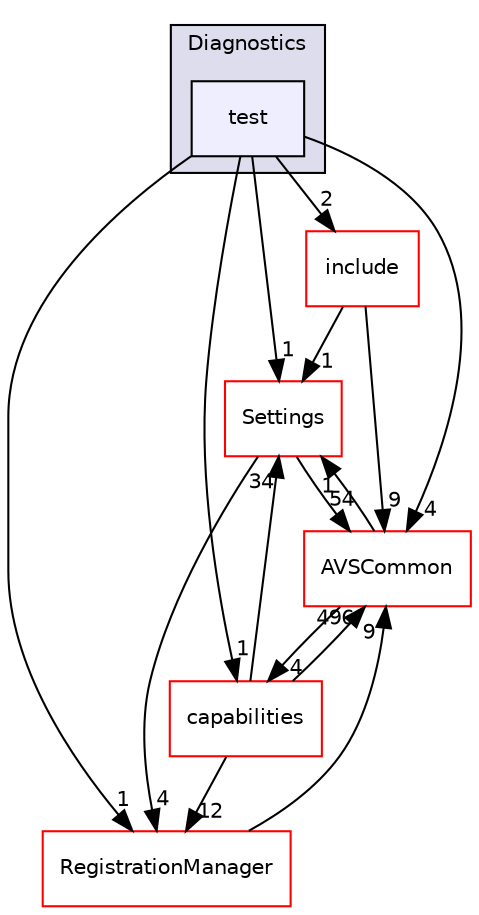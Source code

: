 digraph "/workplace/avs-device-sdk/Diagnostics/test" {
  compound=true
  node [ fontsize="10", fontname="Helvetica"];
  edge [ labelfontsize="10", labelfontname="Helvetica"];
  subgraph clusterdir_335e938d2c12c5a13717c0a8a9316e75 {
    graph [ bgcolor="#ddddee", pencolor="black", label="Diagnostics" fontname="Helvetica", fontsize="10", URL="dir_335e938d2c12c5a13717c0a8a9316e75.html"]
  dir_e24e5347f28b4945433e2579030e887b [shape=box, label="test", style="filled", fillcolor="#eeeeff", pencolor="black", URL="dir_e24e5347f28b4945433e2579030e887b.html"];
  }
  dir_8ae0dd75af039a94f4269584fb8eef13 [shape=box label="Settings" fillcolor="white" style="filled" color="red" URL="dir_8ae0dd75af039a94f4269584fb8eef13.html"];
  dir_13e65effb2bde530b17b3d5eefcd0266 [shape=box label="AVSCommon" fillcolor="white" style="filled" color="red" URL="dir_13e65effb2bde530b17b3d5eefcd0266.html"];
  dir_b14333b5607b47fe7356eaa790107bd3 [shape=box label="RegistrationManager" fillcolor="white" style="filled" color="red" URL="dir_b14333b5607b47fe7356eaa790107bd3.html"];
  dir_55f1e16e469d547c636a522dac21b8a1 [shape=box label="capabilities" fillcolor="white" style="filled" color="red" URL="dir_55f1e16e469d547c636a522dac21b8a1.html"];
  dir_da899f3576e38456bdc4f53131d76ce4 [shape=box label="include" fillcolor="white" style="filled" color="red" URL="dir_da899f3576e38456bdc4f53131d76ce4.html"];
  dir_e24e5347f28b4945433e2579030e887b->dir_8ae0dd75af039a94f4269584fb8eef13 [headlabel="1", labeldistance=1.5 headhref="dir_000454_000539.html"];
  dir_e24e5347f28b4945433e2579030e887b->dir_13e65effb2bde530b17b3d5eefcd0266 [headlabel="4", labeldistance=1.5 headhref="dir_000454_000017.html"];
  dir_e24e5347f28b4945433e2579030e887b->dir_b14333b5607b47fe7356eaa790107bd3 [headlabel="1", labeldistance=1.5 headhref="dir_000454_000524.html"];
  dir_e24e5347f28b4945433e2579030e887b->dir_55f1e16e469d547c636a522dac21b8a1 [headlabel="1", labeldistance=1.5 headhref="dir_000454_000133.html"];
  dir_e24e5347f28b4945433e2579030e887b->dir_da899f3576e38456bdc4f53131d76ce4 [headlabel="2", labeldistance=1.5 headhref="dir_000454_000451.html"];
  dir_8ae0dd75af039a94f4269584fb8eef13->dir_13e65effb2bde530b17b3d5eefcd0266 [headlabel="54", labeldistance=1.5 headhref="dir_000539_000017.html"];
  dir_8ae0dd75af039a94f4269584fb8eef13->dir_b14333b5607b47fe7356eaa790107bd3 [headlabel="4", labeldistance=1.5 headhref="dir_000539_000524.html"];
  dir_13e65effb2bde530b17b3d5eefcd0266->dir_8ae0dd75af039a94f4269584fb8eef13 [headlabel="1", labeldistance=1.5 headhref="dir_000017_000539.html"];
  dir_13e65effb2bde530b17b3d5eefcd0266->dir_55f1e16e469d547c636a522dac21b8a1 [headlabel="4", labeldistance=1.5 headhref="dir_000017_000133.html"];
  dir_b14333b5607b47fe7356eaa790107bd3->dir_13e65effb2bde530b17b3d5eefcd0266 [headlabel="9", labeldistance=1.5 headhref="dir_000524_000017.html"];
  dir_55f1e16e469d547c636a522dac21b8a1->dir_8ae0dd75af039a94f4269584fb8eef13 [headlabel="34", labeldistance=1.5 headhref="dir_000133_000539.html"];
  dir_55f1e16e469d547c636a522dac21b8a1->dir_13e65effb2bde530b17b3d5eefcd0266 [headlabel="496", labeldistance=1.5 headhref="dir_000133_000017.html"];
  dir_55f1e16e469d547c636a522dac21b8a1->dir_b14333b5607b47fe7356eaa790107bd3 [headlabel="12", labeldistance=1.5 headhref="dir_000133_000524.html"];
  dir_da899f3576e38456bdc4f53131d76ce4->dir_8ae0dd75af039a94f4269584fb8eef13 [headlabel="1", labeldistance=1.5 headhref="dir_000451_000539.html"];
  dir_da899f3576e38456bdc4f53131d76ce4->dir_13e65effb2bde530b17b3d5eefcd0266 [headlabel="9", labeldistance=1.5 headhref="dir_000451_000017.html"];
}
